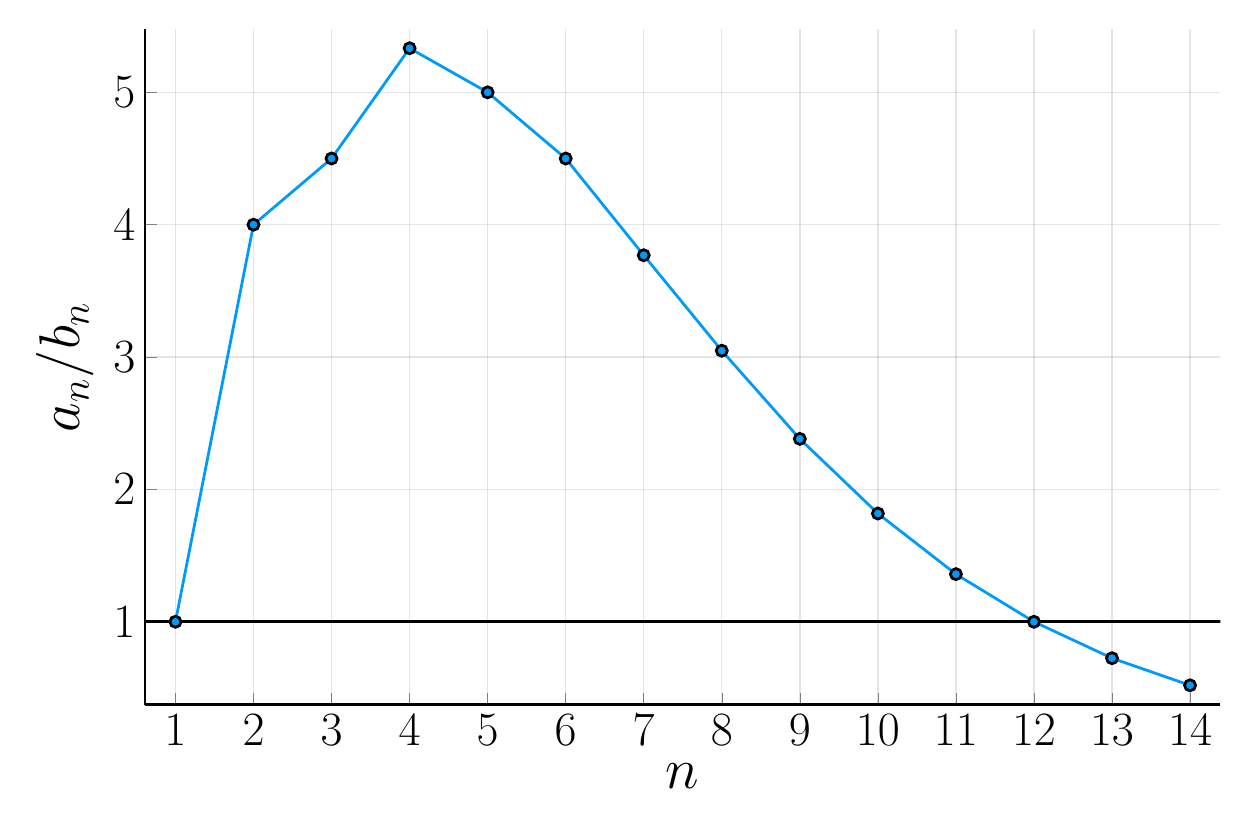 \begin{tikzpicture}[]
\begin{axis}[
  height = {101.6mm},
  ylabel = {$a_n / b_n$},
  xmin = {0.61},
  xmax = {14.39},
  ymax = {5.478},
  xlabel = {$n$},
  unbounded coords=jump,scaled x ticks = false,xlabel style = {font = {\fontsize{22 pt}{28.6 pt}\selectfont}, color = {rgb,1:red,0.0;green,0.0;blue,0.0}, draw opacity = 1.0, rotate = 0.0},xmajorgrids = true,xtick = {1.0,2.0,3.0,4.0,5.0,6.0,7.0,8.0,9.0,10.0,11.0,12.0,13.0,14.0},xticklabels = {$1$,$2$,$3$,$4$,$5$,$6$,$7$,$8$,$9$,$10$,$11$,$12$,$13$,$14$},xtick align = inside,xticklabel style = {font = {\fontsize{16 pt}{20.8 pt}\selectfont}, color = {rgb,1:red,0.0;green,0.0;blue,0.0}, draw opacity = 1.0, rotate = 0.0},x grid style = {color = {rgb,1:red,0.0;green,0.0;blue,0.0},
draw opacity = 0.1,
line width = 0.5,
solid},axis x line* = left,x axis line style = {color = {rgb,1:red,0.0;green,0.0;blue,0.0},
draw opacity = 1.0,
line width = 1,
solid},scaled y ticks = false,ylabel style = {font = {\fontsize{22 pt}{28.6 pt}\selectfont}, color = {rgb,1:red,0.0;green,0.0;blue,0.0}, draw opacity = 1.0, rotate = 0.0},ymajorgrids = true,ytick = {1.0,2.0,3.0,4.0,5.0},yticklabels = {$1$,$2$,$3$,$4$,$5$},ytick align = inside,yticklabel style = {font = {\fontsize{16 pt}{20.8 pt}\selectfont}, color = {rgb,1:red,0.0;green,0.0;blue,0.0}, draw opacity = 1.0, rotate = 0.0},y grid style = {color = {rgb,1:red,0.0;green,0.0;blue,0.0},
draw opacity = 0.1,
line width = 0.5,
solid},axis y line* = left,y axis line style = {color = {rgb,1:red,0.0;green,0.0;blue,0.0},
draw opacity = 1.0,
line width = 1,
solid},    xshift = 0.0mm,
    yshift = 0.0mm,
    axis background/.style={fill={rgb,1:red,1.0;green,1.0;blue,1.0}}
,legend style = {color = {rgb,1:red,0.0;green,0.0;blue,0.0},
draw opacity = 1.0,
line width = 1,
solid,fill = {rgb,1:red,1.0;green,1.0;blue,1.0},fill opacity = 1.0,text opacity = 1.0,font = {\fontsize{16 pt}{20.8 pt}\selectfont}},colorbar style={title=},
  ymin = {0.375},
  width = {152.4mm}
]

\addplot+[
  color = {rgb,1:red,0.0;green,0.606;blue,0.979},
draw opacity = 1.0,
line width = 1,
solid,mark = *,
mark size = 2.0,
mark options = {
            color = {rgb,1:red,0.0;green,0.0;blue,0.0}, draw opacity = 1.0,
            fill = {rgb,1:red,0.0;green,0.606;blue,0.979}, fill opacity = 1.0,
            line width = 1,
            rotate = 0,
            solid
        },forget plot
] coordinates {
  (1.0, 1.0)
  (2.0, 4.0)
  (3.0, 4.5)
  (4.0, 5.333)
  (5.0, 5.0)
  (6.0, 4.5)
  (7.0, 3.769)
  (8.0, 3.048)
  (9.0, 2.382)
  (10.0, 1.818)
  (11.0, 1.36)
  (12.0, 1.0)
  (13.0, 0.725)
  (14.0, 0.52)
};

\addplot+[
  color = {rgb,1:red,0.0;green,0.0;blue,0.0},
draw opacity = 1.0,
line width = 1,
solid,mark = none,
mark size = 2.0,
mark options = {
            color = {rgb,1:red,0.0;green,0.0;blue,0.0}, draw opacity = 1.0,
            fill = {rgb,1:red,0.0;green,0.0;blue,0.0}, fill opacity = 1.0,
            line width = 1,
            rotate = 0,
            solid
        },forget plot
] coordinates {
  (-13.17, 1.0)
  (28.17, 1.0)
};

\end{axis}

\end{tikzpicture}

